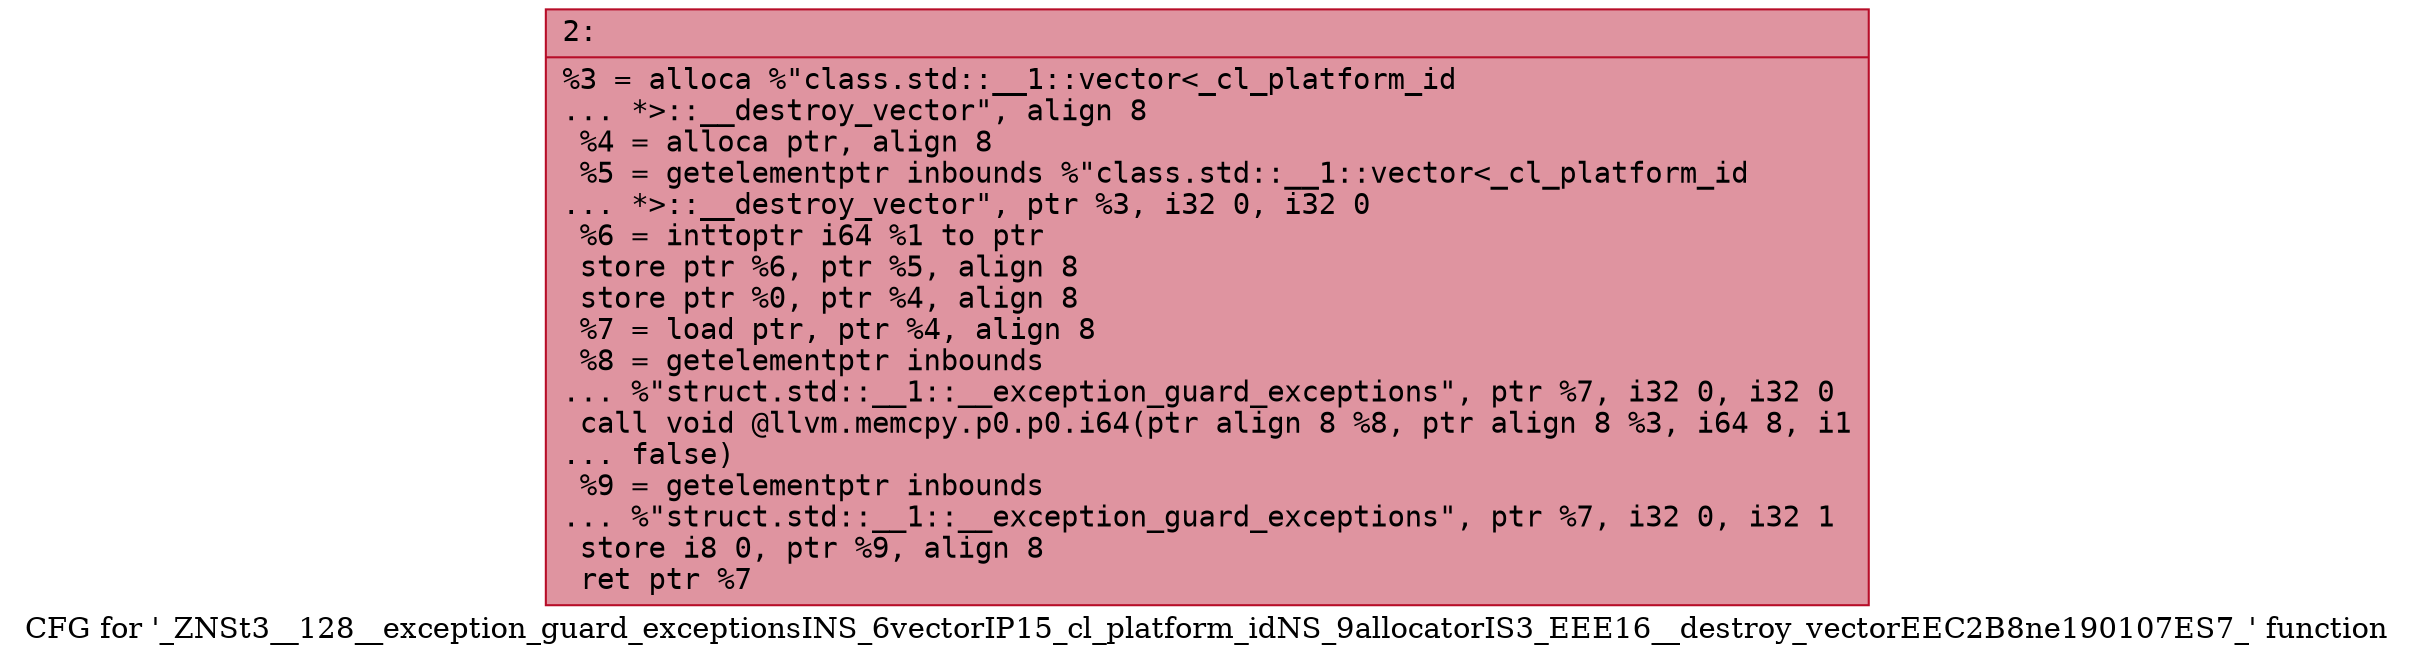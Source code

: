 digraph "CFG for '_ZNSt3__128__exception_guard_exceptionsINS_6vectorIP15_cl_platform_idNS_9allocatorIS3_EEE16__destroy_vectorEEC2B8ne190107ES7_' function" {
	label="CFG for '_ZNSt3__128__exception_guard_exceptionsINS_6vectorIP15_cl_platform_idNS_9allocatorIS3_EEE16__destroy_vectorEEC2B8ne190107ES7_' function";

	Node0x600000633e80 [shape=record,color="#b70d28ff", style=filled, fillcolor="#b70d2870" fontname="Courier",label="{2:\l|  %3 = alloca %\"class.std::__1::vector\<_cl_platform_id\l... *\>::__destroy_vector\", align 8\l  %4 = alloca ptr, align 8\l  %5 = getelementptr inbounds %\"class.std::__1::vector\<_cl_platform_id\l... *\>::__destroy_vector\", ptr %3, i32 0, i32 0\l  %6 = inttoptr i64 %1 to ptr\l  store ptr %6, ptr %5, align 8\l  store ptr %0, ptr %4, align 8\l  %7 = load ptr, ptr %4, align 8\l  %8 = getelementptr inbounds\l... %\"struct.std::__1::__exception_guard_exceptions\", ptr %7, i32 0, i32 0\l  call void @llvm.memcpy.p0.p0.i64(ptr align 8 %8, ptr align 8 %3, i64 8, i1\l... false)\l  %9 = getelementptr inbounds\l... %\"struct.std::__1::__exception_guard_exceptions\", ptr %7, i32 0, i32 1\l  store i8 0, ptr %9, align 8\l  ret ptr %7\l}"];
}
